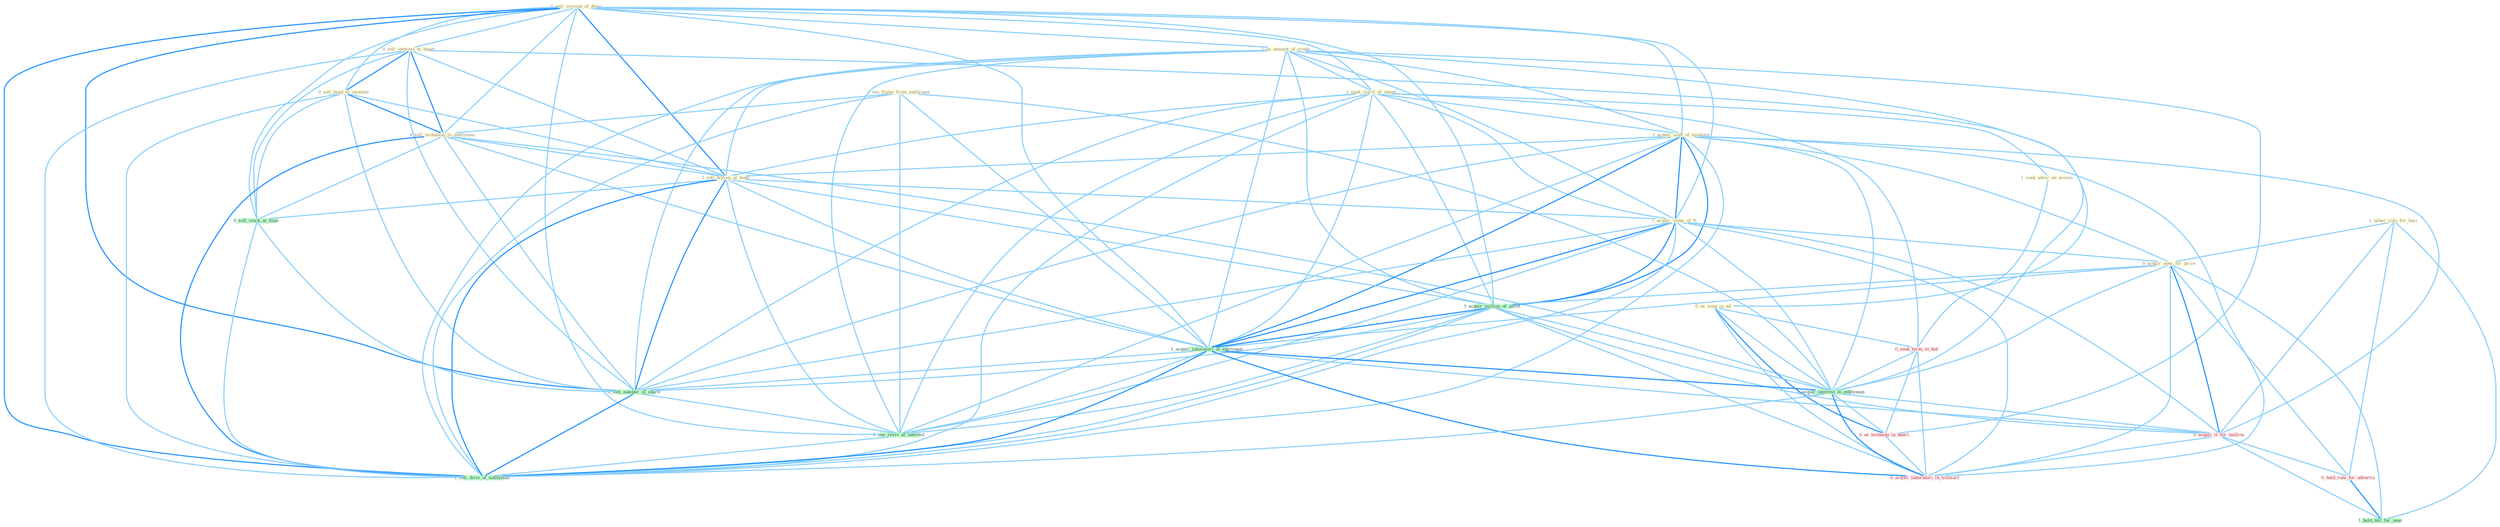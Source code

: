 Graph G{ 
    node
    [shape=polygon,style=filled,width=.5,height=.06,color="#BDFCC9",fixedsize=true,fontsize=4,
    fontcolor="#2f4f4f"];
    {node
    [color="#ffffe0", fontcolor="#8b7d6b"] "1_sell_version_of_devic " "1_usher_rule_for_busi " "0_sell_interest_to_buyer " "0_sell_bond_to_investor " "1_see_flame_from_entitynam " "1_us_amount_of_crude " "0_sell_technolog_to_entitynam " "1_seek_clarif_of_intent " "0_us_song_in_ad " "1_acquir_staff_of_employe " "1_sell_billion_of_bond " "1_acquir_stake_of_% " "1_seek_advic_on_access " "0_acquir_oper_for_price "}
{node [color="#fff0f5", fontcolor="#b22222"] "0_seek_term_in_bid " "0_us_techniqu_in_heart " "0_acquir_it_for_million " "0_hold_rate_for_advertis " "0_acquir_laboratori_in_transact "}
edge [color="#B0E2FF"];

	"1_sell_version_of_devic " -- "0_sell_interest_to_buyer " [w="1", color="#87cefa" ];
	"1_sell_version_of_devic " -- "0_sell_bond_to_investor " [w="1", color="#87cefa" ];
	"1_sell_version_of_devic " -- "1_us_amount_of_crude " [w="1", color="#87cefa" ];
	"1_sell_version_of_devic " -- "0_sell_technolog_to_entitynam " [w="1", color="#87cefa" ];
	"1_sell_version_of_devic " -- "1_seek_clarif_of_intent " [w="1", color="#87cefa" ];
	"1_sell_version_of_devic " -- "1_acquir_staff_of_employe " [w="1", color="#87cefa" ];
	"1_sell_version_of_devic " -- "1_sell_billion_of_bond " [w="2", color="#1e90ff" , len=0.8];
	"1_sell_version_of_devic " -- "1_acquir_stake_of_% " [w="1", color="#87cefa" ];
	"1_sell_version_of_devic " -- "1_acquir_million_of_asset " [w="1", color="#87cefa" ];
	"1_sell_version_of_devic " -- "1_acquir_laboratori_of_entitynam " [w="1", color="#87cefa" ];
	"1_sell_version_of_devic " -- "0_sell_stock_at_time " [w="1", color="#87cefa" ];
	"1_sell_version_of_devic " -- "1_sell_number_of_share " [w="2", color="#1e90ff" , len=0.8];
	"1_sell_version_of_devic " -- "1_see_reviv_of_interest " [w="1", color="#87cefa" ];
	"1_sell_version_of_devic " -- "1_sell_divis_of_entitynam " [w="2", color="#1e90ff" , len=0.8];
	"1_usher_rule_for_busi " -- "0_acquir_oper_for_price " [w="1", color="#87cefa" ];
	"1_usher_rule_for_busi " -- "0_acquir_it_for_million " [w="1", color="#87cefa" ];
	"1_usher_rule_for_busi " -- "0_hold_rate_for_advertis " [w="1", color="#87cefa" ];
	"1_usher_rule_for_busi " -- "1_hold_bill_for_year " [w="1", color="#87cefa" ];
	"0_sell_interest_to_buyer " -- "0_sell_bond_to_investor " [w="2", color="#1e90ff" , len=0.8];
	"0_sell_interest_to_buyer " -- "0_sell_technolog_to_entitynam " [w="2", color="#1e90ff" , len=0.8];
	"0_sell_interest_to_buyer " -- "1_sell_billion_of_bond " [w="1", color="#87cefa" ];
	"0_sell_interest_to_buyer " -- "1_acquir_interest_in_entitynam " [w="1", color="#87cefa" ];
	"0_sell_interest_to_buyer " -- "0_sell_stock_at_time " [w="1", color="#87cefa" ];
	"0_sell_interest_to_buyer " -- "1_sell_number_of_share " [w="1", color="#87cefa" ];
	"0_sell_interest_to_buyer " -- "1_sell_divis_of_entitynam " [w="1", color="#87cefa" ];
	"0_sell_bond_to_investor " -- "0_sell_technolog_to_entitynam " [w="2", color="#1e90ff" , len=0.8];
	"0_sell_bond_to_investor " -- "1_sell_billion_of_bond " [w="1", color="#87cefa" ];
	"0_sell_bond_to_investor " -- "0_sell_stock_at_time " [w="1", color="#87cefa" ];
	"0_sell_bond_to_investor " -- "1_sell_number_of_share " [w="1", color="#87cefa" ];
	"0_sell_bond_to_investor " -- "1_sell_divis_of_entitynam " [w="1", color="#87cefa" ];
	"1_see_flame_from_entitynam " -- "0_sell_technolog_to_entitynam " [w="1", color="#87cefa" ];
	"1_see_flame_from_entitynam " -- "1_acquir_laboratori_of_entitynam " [w="1", color="#87cefa" ];
	"1_see_flame_from_entitynam " -- "1_acquir_interest_in_entitynam " [w="1", color="#87cefa" ];
	"1_see_flame_from_entitynam " -- "1_see_reviv_of_interest " [w="1", color="#87cefa" ];
	"1_see_flame_from_entitynam " -- "1_sell_divis_of_entitynam " [w="1", color="#87cefa" ];
	"1_us_amount_of_crude " -- "1_seek_clarif_of_intent " [w="1", color="#87cefa" ];
	"1_us_amount_of_crude " -- "0_us_song_in_ad " [w="1", color="#87cefa" ];
	"1_us_amount_of_crude " -- "1_acquir_staff_of_employe " [w="1", color="#87cefa" ];
	"1_us_amount_of_crude " -- "1_sell_billion_of_bond " [w="1", color="#87cefa" ];
	"1_us_amount_of_crude " -- "1_acquir_stake_of_% " [w="1", color="#87cefa" ];
	"1_us_amount_of_crude " -- "1_acquir_million_of_asset " [w="1", color="#87cefa" ];
	"1_us_amount_of_crude " -- "1_acquir_laboratori_of_entitynam " [w="1", color="#87cefa" ];
	"1_us_amount_of_crude " -- "0_us_techniqu_in_heart " [w="1", color="#87cefa" ];
	"1_us_amount_of_crude " -- "1_sell_number_of_share " [w="1", color="#87cefa" ];
	"1_us_amount_of_crude " -- "1_see_reviv_of_interest " [w="1", color="#87cefa" ];
	"1_us_amount_of_crude " -- "1_sell_divis_of_entitynam " [w="1", color="#87cefa" ];
	"0_sell_technolog_to_entitynam " -- "1_sell_billion_of_bond " [w="1", color="#87cefa" ];
	"0_sell_technolog_to_entitynam " -- "1_acquir_laboratori_of_entitynam " [w="1", color="#87cefa" ];
	"0_sell_technolog_to_entitynam " -- "1_acquir_interest_in_entitynam " [w="1", color="#87cefa" ];
	"0_sell_technolog_to_entitynam " -- "0_sell_stock_at_time " [w="1", color="#87cefa" ];
	"0_sell_technolog_to_entitynam " -- "1_sell_number_of_share " [w="1", color="#87cefa" ];
	"0_sell_technolog_to_entitynam " -- "1_sell_divis_of_entitynam " [w="2", color="#1e90ff" , len=0.8];
	"1_seek_clarif_of_intent " -- "1_acquir_staff_of_employe " [w="1", color="#87cefa" ];
	"1_seek_clarif_of_intent " -- "1_sell_billion_of_bond " [w="1", color="#87cefa" ];
	"1_seek_clarif_of_intent " -- "1_acquir_stake_of_% " [w="1", color="#87cefa" ];
	"1_seek_clarif_of_intent " -- "1_seek_advic_on_access " [w="1", color="#87cefa" ];
	"1_seek_clarif_of_intent " -- "1_acquir_million_of_asset " [w="1", color="#87cefa" ];
	"1_seek_clarif_of_intent " -- "1_acquir_laboratori_of_entitynam " [w="1", color="#87cefa" ];
	"1_seek_clarif_of_intent " -- "0_seek_term_in_bid " [w="1", color="#87cefa" ];
	"1_seek_clarif_of_intent " -- "1_sell_number_of_share " [w="1", color="#87cefa" ];
	"1_seek_clarif_of_intent " -- "1_see_reviv_of_interest " [w="1", color="#87cefa" ];
	"1_seek_clarif_of_intent " -- "1_sell_divis_of_entitynam " [w="1", color="#87cefa" ];
	"0_us_song_in_ad " -- "0_seek_term_in_bid " [w="1", color="#87cefa" ];
	"0_us_song_in_ad " -- "1_acquir_interest_in_entitynam " [w="1", color="#87cefa" ];
	"0_us_song_in_ad " -- "0_us_techniqu_in_heart " [w="2", color="#1e90ff" , len=0.8];
	"0_us_song_in_ad " -- "0_acquir_laboratori_in_transact " [w="1", color="#87cefa" ];
	"1_acquir_staff_of_employe " -- "1_sell_billion_of_bond " [w="1", color="#87cefa" ];
	"1_acquir_staff_of_employe " -- "1_acquir_stake_of_% " [w="2", color="#1e90ff" , len=0.8];
	"1_acquir_staff_of_employe " -- "0_acquir_oper_for_price " [w="1", color="#87cefa" ];
	"1_acquir_staff_of_employe " -- "1_acquir_million_of_asset " [w="2", color="#1e90ff" , len=0.8];
	"1_acquir_staff_of_employe " -- "1_acquir_laboratori_of_entitynam " [w="2", color="#1e90ff" , len=0.8];
	"1_acquir_staff_of_employe " -- "1_acquir_interest_in_entitynam " [w="1", color="#87cefa" ];
	"1_acquir_staff_of_employe " -- "0_acquir_it_for_million " [w="1", color="#87cefa" ];
	"1_acquir_staff_of_employe " -- "0_acquir_laboratori_in_transact " [w="1", color="#87cefa" ];
	"1_acquir_staff_of_employe " -- "1_sell_number_of_share " [w="1", color="#87cefa" ];
	"1_acquir_staff_of_employe " -- "1_see_reviv_of_interest " [w="1", color="#87cefa" ];
	"1_acquir_staff_of_employe " -- "1_sell_divis_of_entitynam " [w="1", color="#87cefa" ];
	"1_sell_billion_of_bond " -- "1_acquir_stake_of_% " [w="1", color="#87cefa" ];
	"1_sell_billion_of_bond " -- "1_acquir_million_of_asset " [w="1", color="#87cefa" ];
	"1_sell_billion_of_bond " -- "1_acquir_laboratori_of_entitynam " [w="1", color="#87cefa" ];
	"1_sell_billion_of_bond " -- "0_sell_stock_at_time " [w="1", color="#87cefa" ];
	"1_sell_billion_of_bond " -- "1_sell_number_of_share " [w="2", color="#1e90ff" , len=0.8];
	"1_sell_billion_of_bond " -- "1_see_reviv_of_interest " [w="1", color="#87cefa" ];
	"1_sell_billion_of_bond " -- "1_sell_divis_of_entitynam " [w="2", color="#1e90ff" , len=0.8];
	"1_acquir_stake_of_% " -- "0_acquir_oper_for_price " [w="1", color="#87cefa" ];
	"1_acquir_stake_of_% " -- "1_acquir_million_of_asset " [w="2", color="#1e90ff" , len=0.8];
	"1_acquir_stake_of_% " -- "1_acquir_laboratori_of_entitynam " [w="2", color="#1e90ff" , len=0.8];
	"1_acquir_stake_of_% " -- "1_acquir_interest_in_entitynam " [w="1", color="#87cefa" ];
	"1_acquir_stake_of_% " -- "0_acquir_it_for_million " [w="1", color="#87cefa" ];
	"1_acquir_stake_of_% " -- "0_acquir_laboratori_in_transact " [w="1", color="#87cefa" ];
	"1_acquir_stake_of_% " -- "1_sell_number_of_share " [w="1", color="#87cefa" ];
	"1_acquir_stake_of_% " -- "1_see_reviv_of_interest " [w="1", color="#87cefa" ];
	"1_acquir_stake_of_% " -- "1_sell_divis_of_entitynam " [w="1", color="#87cefa" ];
	"1_seek_advic_on_access " -- "0_seek_term_in_bid " [w="1", color="#87cefa" ];
	"0_acquir_oper_for_price " -- "1_acquir_million_of_asset " [w="1", color="#87cefa" ];
	"0_acquir_oper_for_price " -- "1_acquir_laboratori_of_entitynam " [w="1", color="#87cefa" ];
	"0_acquir_oper_for_price " -- "1_acquir_interest_in_entitynam " [w="1", color="#87cefa" ];
	"0_acquir_oper_for_price " -- "0_acquir_it_for_million " [w="2", color="#1e90ff" , len=0.8];
	"0_acquir_oper_for_price " -- "0_hold_rate_for_advertis " [w="1", color="#87cefa" ];
	"0_acquir_oper_for_price " -- "0_acquir_laboratori_in_transact " [w="1", color="#87cefa" ];
	"0_acquir_oper_for_price " -- "1_hold_bill_for_year " [w="1", color="#87cefa" ];
	"1_acquir_million_of_asset " -- "1_acquir_laboratori_of_entitynam " [w="2", color="#1e90ff" , len=0.8];
	"1_acquir_million_of_asset " -- "1_acquir_interest_in_entitynam " [w="1", color="#87cefa" ];
	"1_acquir_million_of_asset " -- "0_acquir_it_for_million " [w="1", color="#87cefa" ];
	"1_acquir_million_of_asset " -- "0_acquir_laboratori_in_transact " [w="1", color="#87cefa" ];
	"1_acquir_million_of_asset " -- "1_sell_number_of_share " [w="1", color="#87cefa" ];
	"1_acquir_million_of_asset " -- "1_see_reviv_of_interest " [w="1", color="#87cefa" ];
	"1_acquir_million_of_asset " -- "1_sell_divis_of_entitynam " [w="1", color="#87cefa" ];
	"1_acquir_laboratori_of_entitynam " -- "1_acquir_interest_in_entitynam " [w="2", color="#1e90ff" , len=0.8];
	"1_acquir_laboratori_of_entitynam " -- "0_acquir_it_for_million " [w="1", color="#87cefa" ];
	"1_acquir_laboratori_of_entitynam " -- "0_acquir_laboratori_in_transact " [w="2", color="#1e90ff" , len=0.8];
	"1_acquir_laboratori_of_entitynam " -- "1_sell_number_of_share " [w="1", color="#87cefa" ];
	"1_acquir_laboratori_of_entitynam " -- "1_see_reviv_of_interest " [w="1", color="#87cefa" ];
	"1_acquir_laboratori_of_entitynam " -- "1_sell_divis_of_entitynam " [w="2", color="#1e90ff" , len=0.8];
	"0_seek_term_in_bid " -- "1_acquir_interest_in_entitynam " [w="1", color="#87cefa" ];
	"0_seek_term_in_bid " -- "0_us_techniqu_in_heart " [w="1", color="#87cefa" ];
	"0_seek_term_in_bid " -- "0_acquir_laboratori_in_transact " [w="1", color="#87cefa" ];
	"1_acquir_interest_in_entitynam " -- "0_us_techniqu_in_heart " [w="1", color="#87cefa" ];
	"1_acquir_interest_in_entitynam " -- "0_acquir_it_for_million " [w="1", color="#87cefa" ];
	"1_acquir_interest_in_entitynam " -- "0_acquir_laboratori_in_transact " [w="2", color="#1e90ff" , len=0.8];
	"1_acquir_interest_in_entitynam " -- "1_sell_divis_of_entitynam " [w="1", color="#87cefa" ];
	"0_us_techniqu_in_heart " -- "0_acquir_laboratori_in_transact " [w="1", color="#87cefa" ];
	"0_acquir_it_for_million " -- "0_hold_rate_for_advertis " [w="1", color="#87cefa" ];
	"0_acquir_it_for_million " -- "0_acquir_laboratori_in_transact " [w="1", color="#87cefa" ];
	"0_acquir_it_for_million " -- "1_hold_bill_for_year " [w="1", color="#87cefa" ];
	"0_hold_rate_for_advertis " -- "1_hold_bill_for_year " [w="2", color="#1e90ff" , len=0.8];
	"0_sell_stock_at_time " -- "1_sell_number_of_share " [w="1", color="#87cefa" ];
	"0_sell_stock_at_time " -- "1_sell_divis_of_entitynam " [w="1", color="#87cefa" ];
	"1_sell_number_of_share " -- "1_see_reviv_of_interest " [w="1", color="#87cefa" ];
	"1_sell_number_of_share " -- "1_sell_divis_of_entitynam " [w="2", color="#1e90ff" , len=0.8];
	"1_see_reviv_of_interest " -- "1_sell_divis_of_entitynam " [w="1", color="#87cefa" ];
}